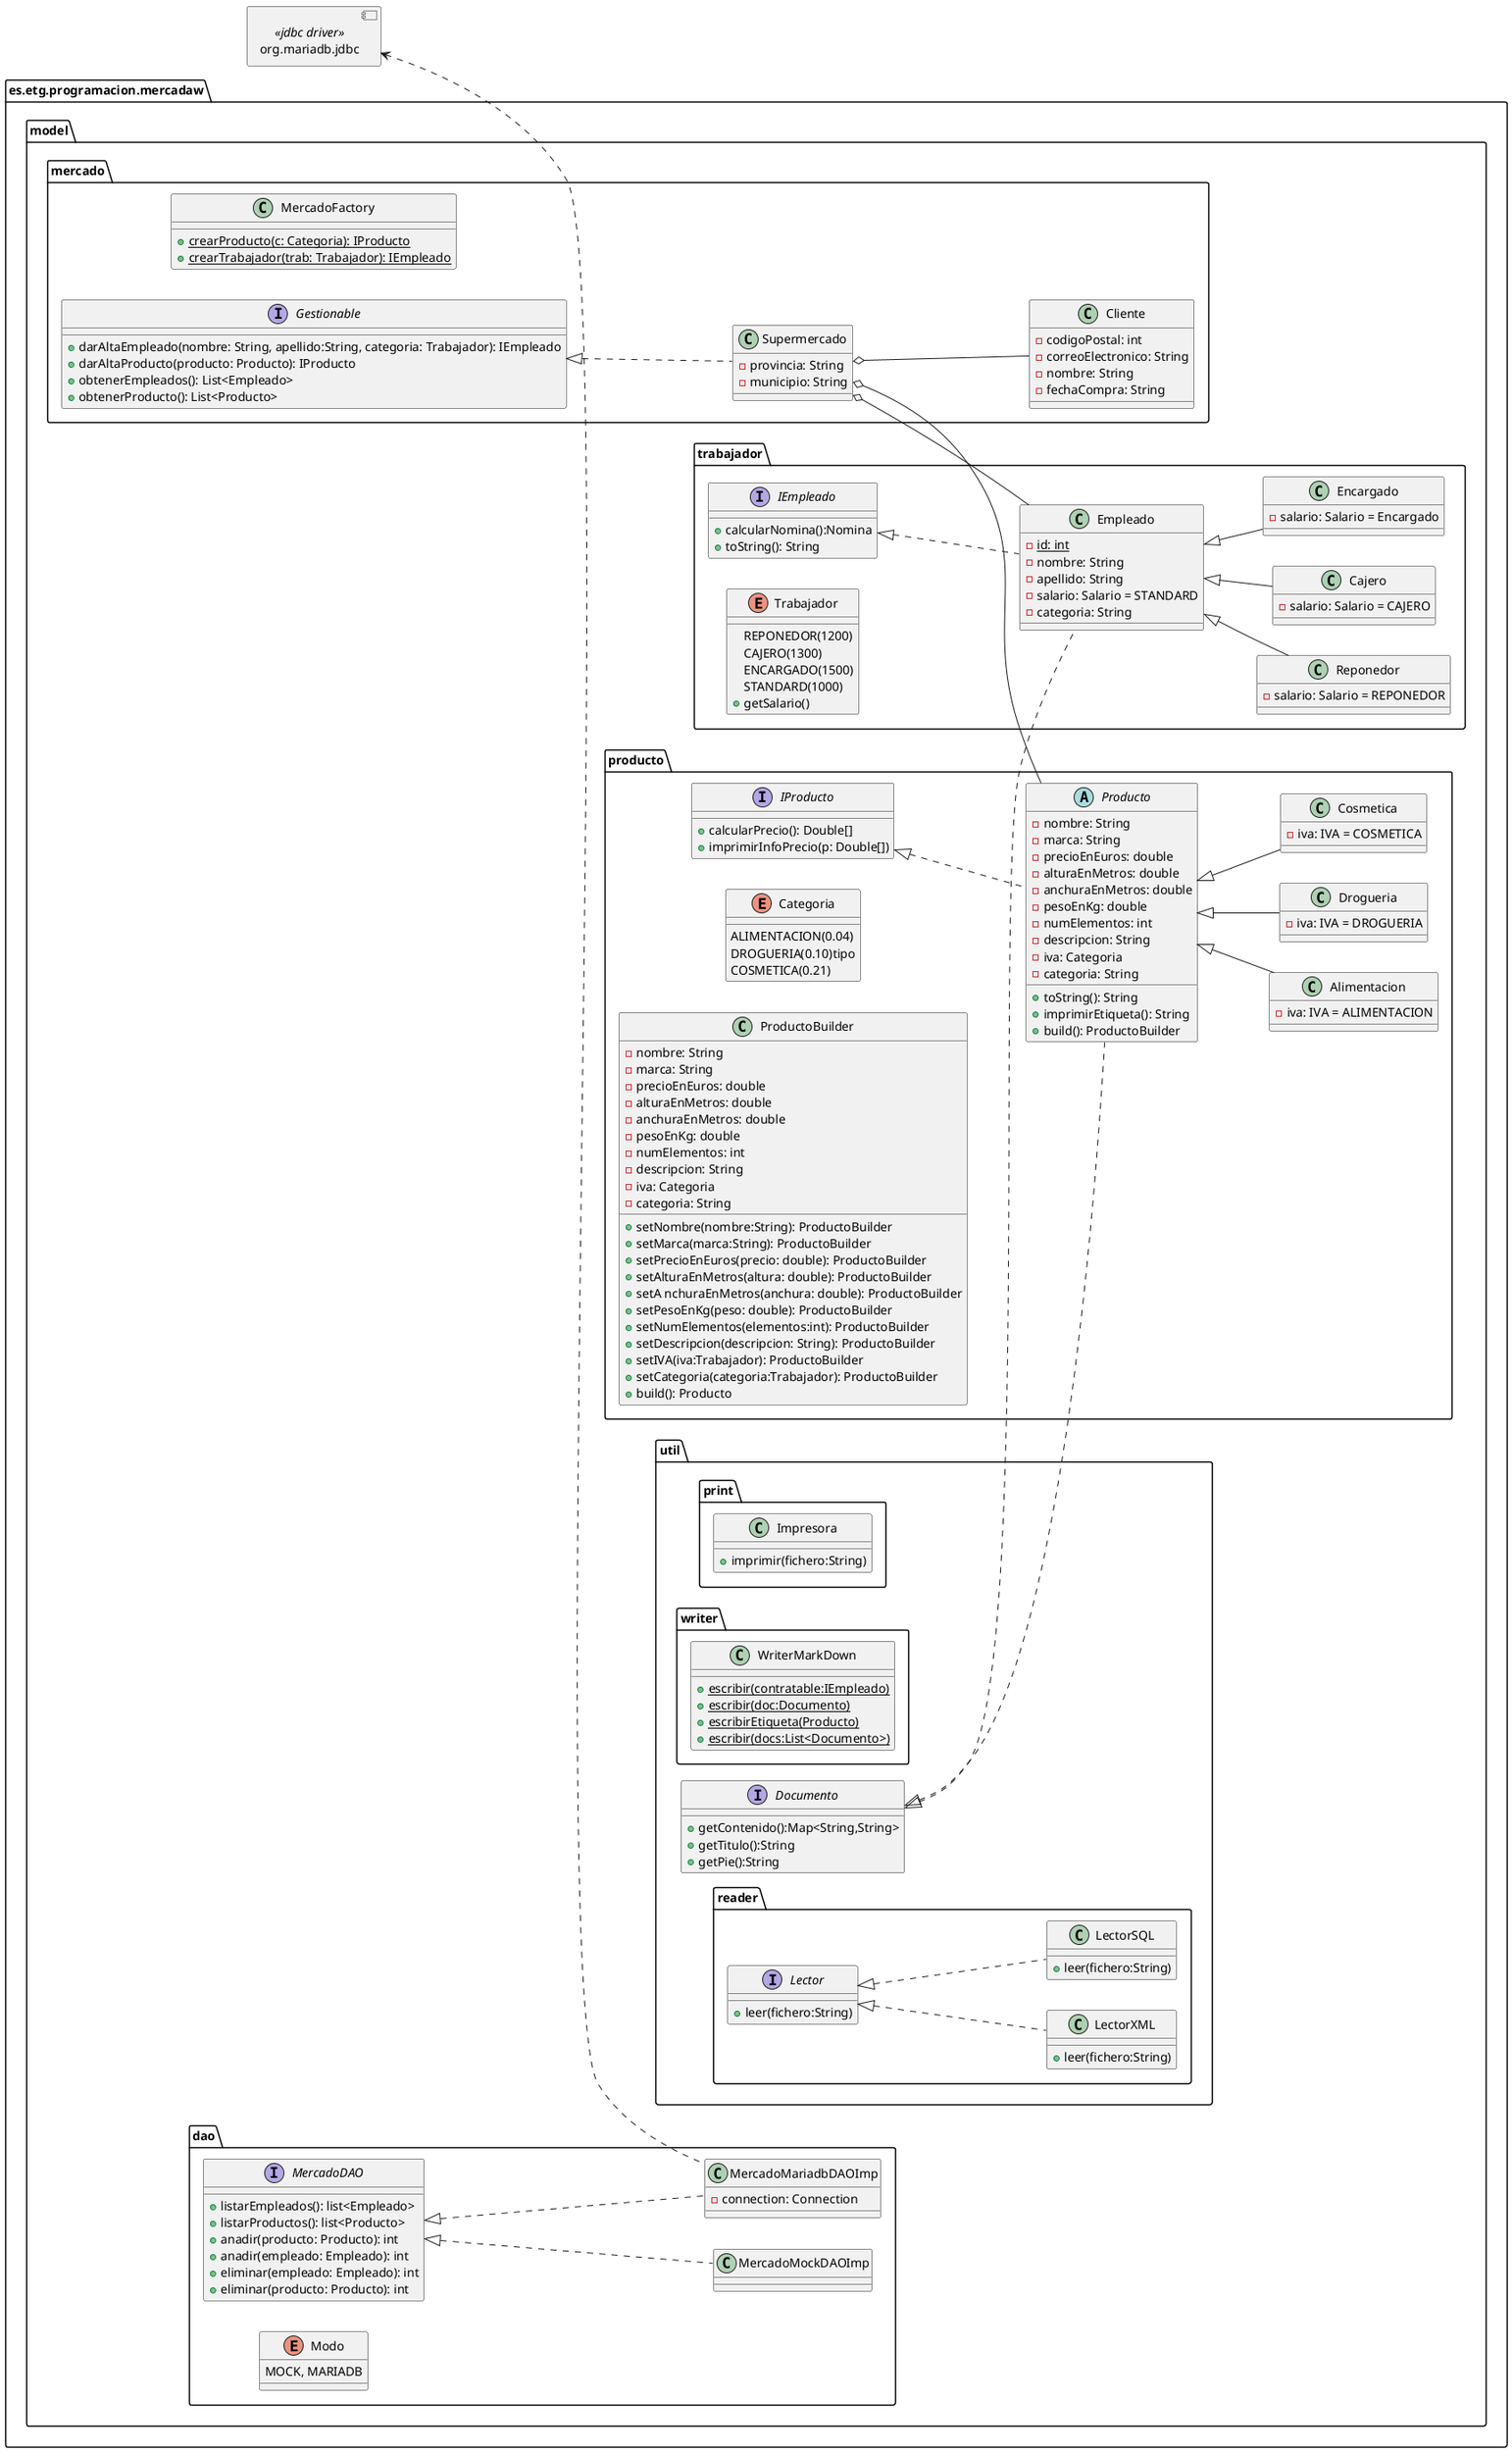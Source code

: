 @startuml Diagrama clases Mercado
set separator none
allow_mixing
left to right direction
package es.etg.programacion.mercadaw{
    package model{
        package mercado{
            class Supermercado{
                    -provincia: String
                    -municipio: String
            }       

            
            class Cliente{
                -codigoPostal: int
                -correoElectronico: String
                -nombre: String
                -fechaCompra: String
            }
            
            
            class MercadoFactory{
                +{static}crearProducto(c: Categoria): IProducto
                +{static}crearTrabajador(trab: Trabajador): IEmpleado
            }
            interface Gestionable{
                +darAltaEmpleado(nombre: String, apellido:String, categoria: Trabajador): IEmpleado
                +darAltaProducto(producto: Producto): IProducto
                +obtenerEmpleados(): List<Empleado>
                +obtenerProducto(): List<Producto>

            }
        }
        package producto{
            abstract Producto{
                -nombre: String
                -marca: String
                -precioEnEuros: double
                -alturaEnMetros: double
                -anchuraEnMetros: double
                -pesoEnKg: double
                -numElementos: int
                -descripcion: String
                -iva: Categoria
                -categoria: String
                +toString(): String
                +imprimirEtiqueta(): String
                +build(): ProductoBuilder
            }

            interface IProducto{
                +calcularPrecio(): Double[]
                +imprimirInfoPrecio(p: Double[])
            }
                
            class Alimentacion{
                -iva: IVA = ALIMENTACION
            }
            class Drogueria{
                -iva: IVA = DROGUERIA
            }

            class Cosmetica{
                -iva: IVA = COSMETICA
            }
            enum Categoria{
                ALIMENTACION(0.04)
                DROGUERIA(0.10)tipo
                COSMETICA(0.21)

            }
            class ProductoBuilder{
                -nombre: String
                -marca: String
                -precioEnEuros: double
                -alturaEnMetros: double
                -anchuraEnMetros: double
                -pesoEnKg: double
                -numElementos: int
                -descripcion: String
                -iva: Categoria
                -categoria: String
                +setNombre(nombre:String): ProductoBuilder
                +setMarca(marca:String): ProductoBuilder
                +setPrecioEnEuros(precio: double): ProductoBuilder
                +setAlturaEnMetros(altura: double): ProductoBuilder
                +setA nchuraEnMetros(anchura: double): ProductoBuilder
                +setPesoEnKg(peso: double): ProductoBuilder
                +setNumElementos(elementos:int): ProductoBuilder
                +setDescripcion(descripcion: String): ProductoBuilder
                +setIVA(iva:Trabajador): ProductoBuilder
                +setCategoria(categoria:Trabajador): ProductoBuilder
                +build(): Producto
            }
        }
        package trabajador{
            class Empleado{
                -{static} id: int
                -nombre: String
                -apellido: String
                -salario: Salario = STANDARD
                -categoria: String
            }
            class Reponedor{
                -salario: Salario = REPONEDOR
            }
            class Cajero{
                -salario: Salario = CAJERO
            }
            class Encargado{
                -salario: Salario = Encargado
            }

            interface IEmpleado{
                +calcularNomina():Nomina
                +toString(): String
            }
            enum Trabajador {
                REPONEDOR(1200)
                CAJERO(1300)
                ENCARGADO(1500)
                STANDARD(1000)
                +getSalario()
            }
            }
        
        package util{
            interface Documento{
                +getContenido():Map<String,String>
                +getTitulo():String
                +getPie():String
            }
        package print{
            class Impresora{
                +imprimir(fichero:String)
            }
            }
        package writer{
            class WriterMarkDown{
                +{static}escribir(contratable:IEmpleado)
                +{static}escribir(doc:Documento)
                +{static}escribirEtiqueta(Producto)
                +{static}escribir(docs:List<Documento>)
                }
            }
        package reader{
            interface Lector{
                +leer(fichero:String)
            }
            class LectorXML{
                +leer(fichero:String)
            }
            class LectorSQL{
                +leer(fichero:String)
            }
                Lector <|.. LectorXML
                Lector <|.. LectorSQL
            }
        Documento <|.. Producto
        Documento <|.. Empleado
        }
        package dao{
            interface MercadoDAO{

                +listarEmpleados(): list<Empleado>
                +listarProductos(): list<Producto>
                +anadir(producto: Producto): int
                +anadir(empleado: Empleado): int 
                +eliminar(empleado: Empleado): int
                +eliminar(producto: Producto): int


            }
            class MercadoMariadbDAOImp{
                -connection: Connection
            }
            class MercadoMockDAOImp{

            }
            enum Modo{
                MOCK, MARIADB
            }
        
        MercadoDAO <|.. MercadoMariadbDAOImp
        MercadoDAO <|.. MercadoMockDAOImp
        }
         
    }
} 
component "org.mariadb.jdbc"<<jdbc driver>> 

"org.mariadb.jdbc" <.. MercadoMariadbDAOImp




Supermercado o-- Producto
Supermercado o-- Empleado
Supermercado o-- Cliente
IProducto <|.. Producto
Producto <|-- Alimentacion
Producto <|-- Drogueria
Producto <|-- Cosmetica
Empleado <|-- Reponedor
Empleado <|-- Cajero
Empleado <|-- Encargado
Gestionable <|.. Supermercado
IEmpleado <|.. Empleado


@enduml

@startuml Diagrama clases lector
set separator none
package es.etg.daw{

}

@enduml
